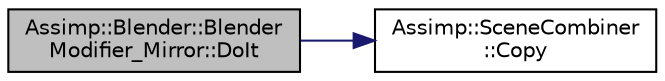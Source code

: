 digraph "Assimp::Blender::BlenderModifier_Mirror::DoIt"
{
  edge [fontname="Helvetica",fontsize="10",labelfontname="Helvetica",labelfontsize="10"];
  node [fontname="Helvetica",fontsize="10",shape=record];
  rankdir="LR";
  Node1 [label="Assimp::Blender::Blender\lModifier_Mirror::DoIt",height=0.2,width=0.4,color="black", fillcolor="grey75", style="filled", fontcolor="black"];
  Node1 -> Node2 [color="midnightblue",fontsize="10",style="solid",fontname="Helvetica"];
  Node2 [label="Assimp::SceneCombiner\l::Copy",height=0.2,width=0.4,color="black", fillcolor="white", style="filled",URL="$class_assimp_1_1_scene_combiner.html#ad78bbac399a4faf44dad90cc81c23312"];
}
